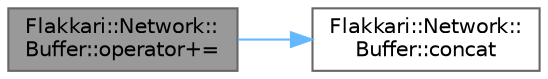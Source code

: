 digraph "Flakkari::Network::Buffer::operator+="
{
 // LATEX_PDF_SIZE
  bgcolor="transparent";
  edge [fontname=Helvetica,fontsize=10,labelfontname=Helvetica,labelfontsize=10];
  node [fontname=Helvetica,fontsize=10,shape=box,height=0.2,width=0.4];
  rankdir="LR";
  Node1 [id="Node000001",label="Flakkari::Network::\lBuffer::operator+=",height=0.2,width=0.4,color="gray40", fillcolor="grey60", style="filled", fontcolor="black",tooltip="Concatenate two buffers together."];
  Node1 -> Node2 [id="edge1_Node000001_Node000002",color="steelblue1",style="solid",tooltip=" "];
  Node2 [id="Node000002",label="Flakkari::Network::\lBuffer::concat",height=0.2,width=0.4,color="grey40", fillcolor="white", style="filled",URL="$d4/df8/classFlakkari_1_1Network_1_1Buffer.html#a3460bc3e878b1387b5908a1dbeef50b8",tooltip="Concatenate two buffers together."];
}

